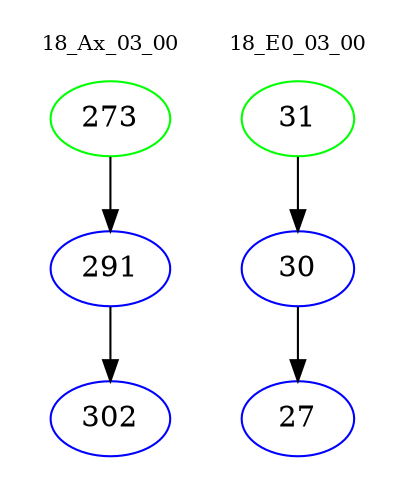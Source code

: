 digraph{
subgraph cluster_0 {
color = white
label = "18_Ax_03_00";
fontsize=10;
T0_273 [label="273", color="green"]
T0_273 -> T0_291 [color="black"]
T0_291 [label="291", color="blue"]
T0_291 -> T0_302 [color="black"]
T0_302 [label="302", color="blue"]
}
subgraph cluster_1 {
color = white
label = "18_E0_03_00";
fontsize=10;
T1_31 [label="31", color="green"]
T1_31 -> T1_30 [color="black"]
T1_30 [label="30", color="blue"]
T1_30 -> T1_27 [color="black"]
T1_27 [label="27", color="blue"]
}
}
